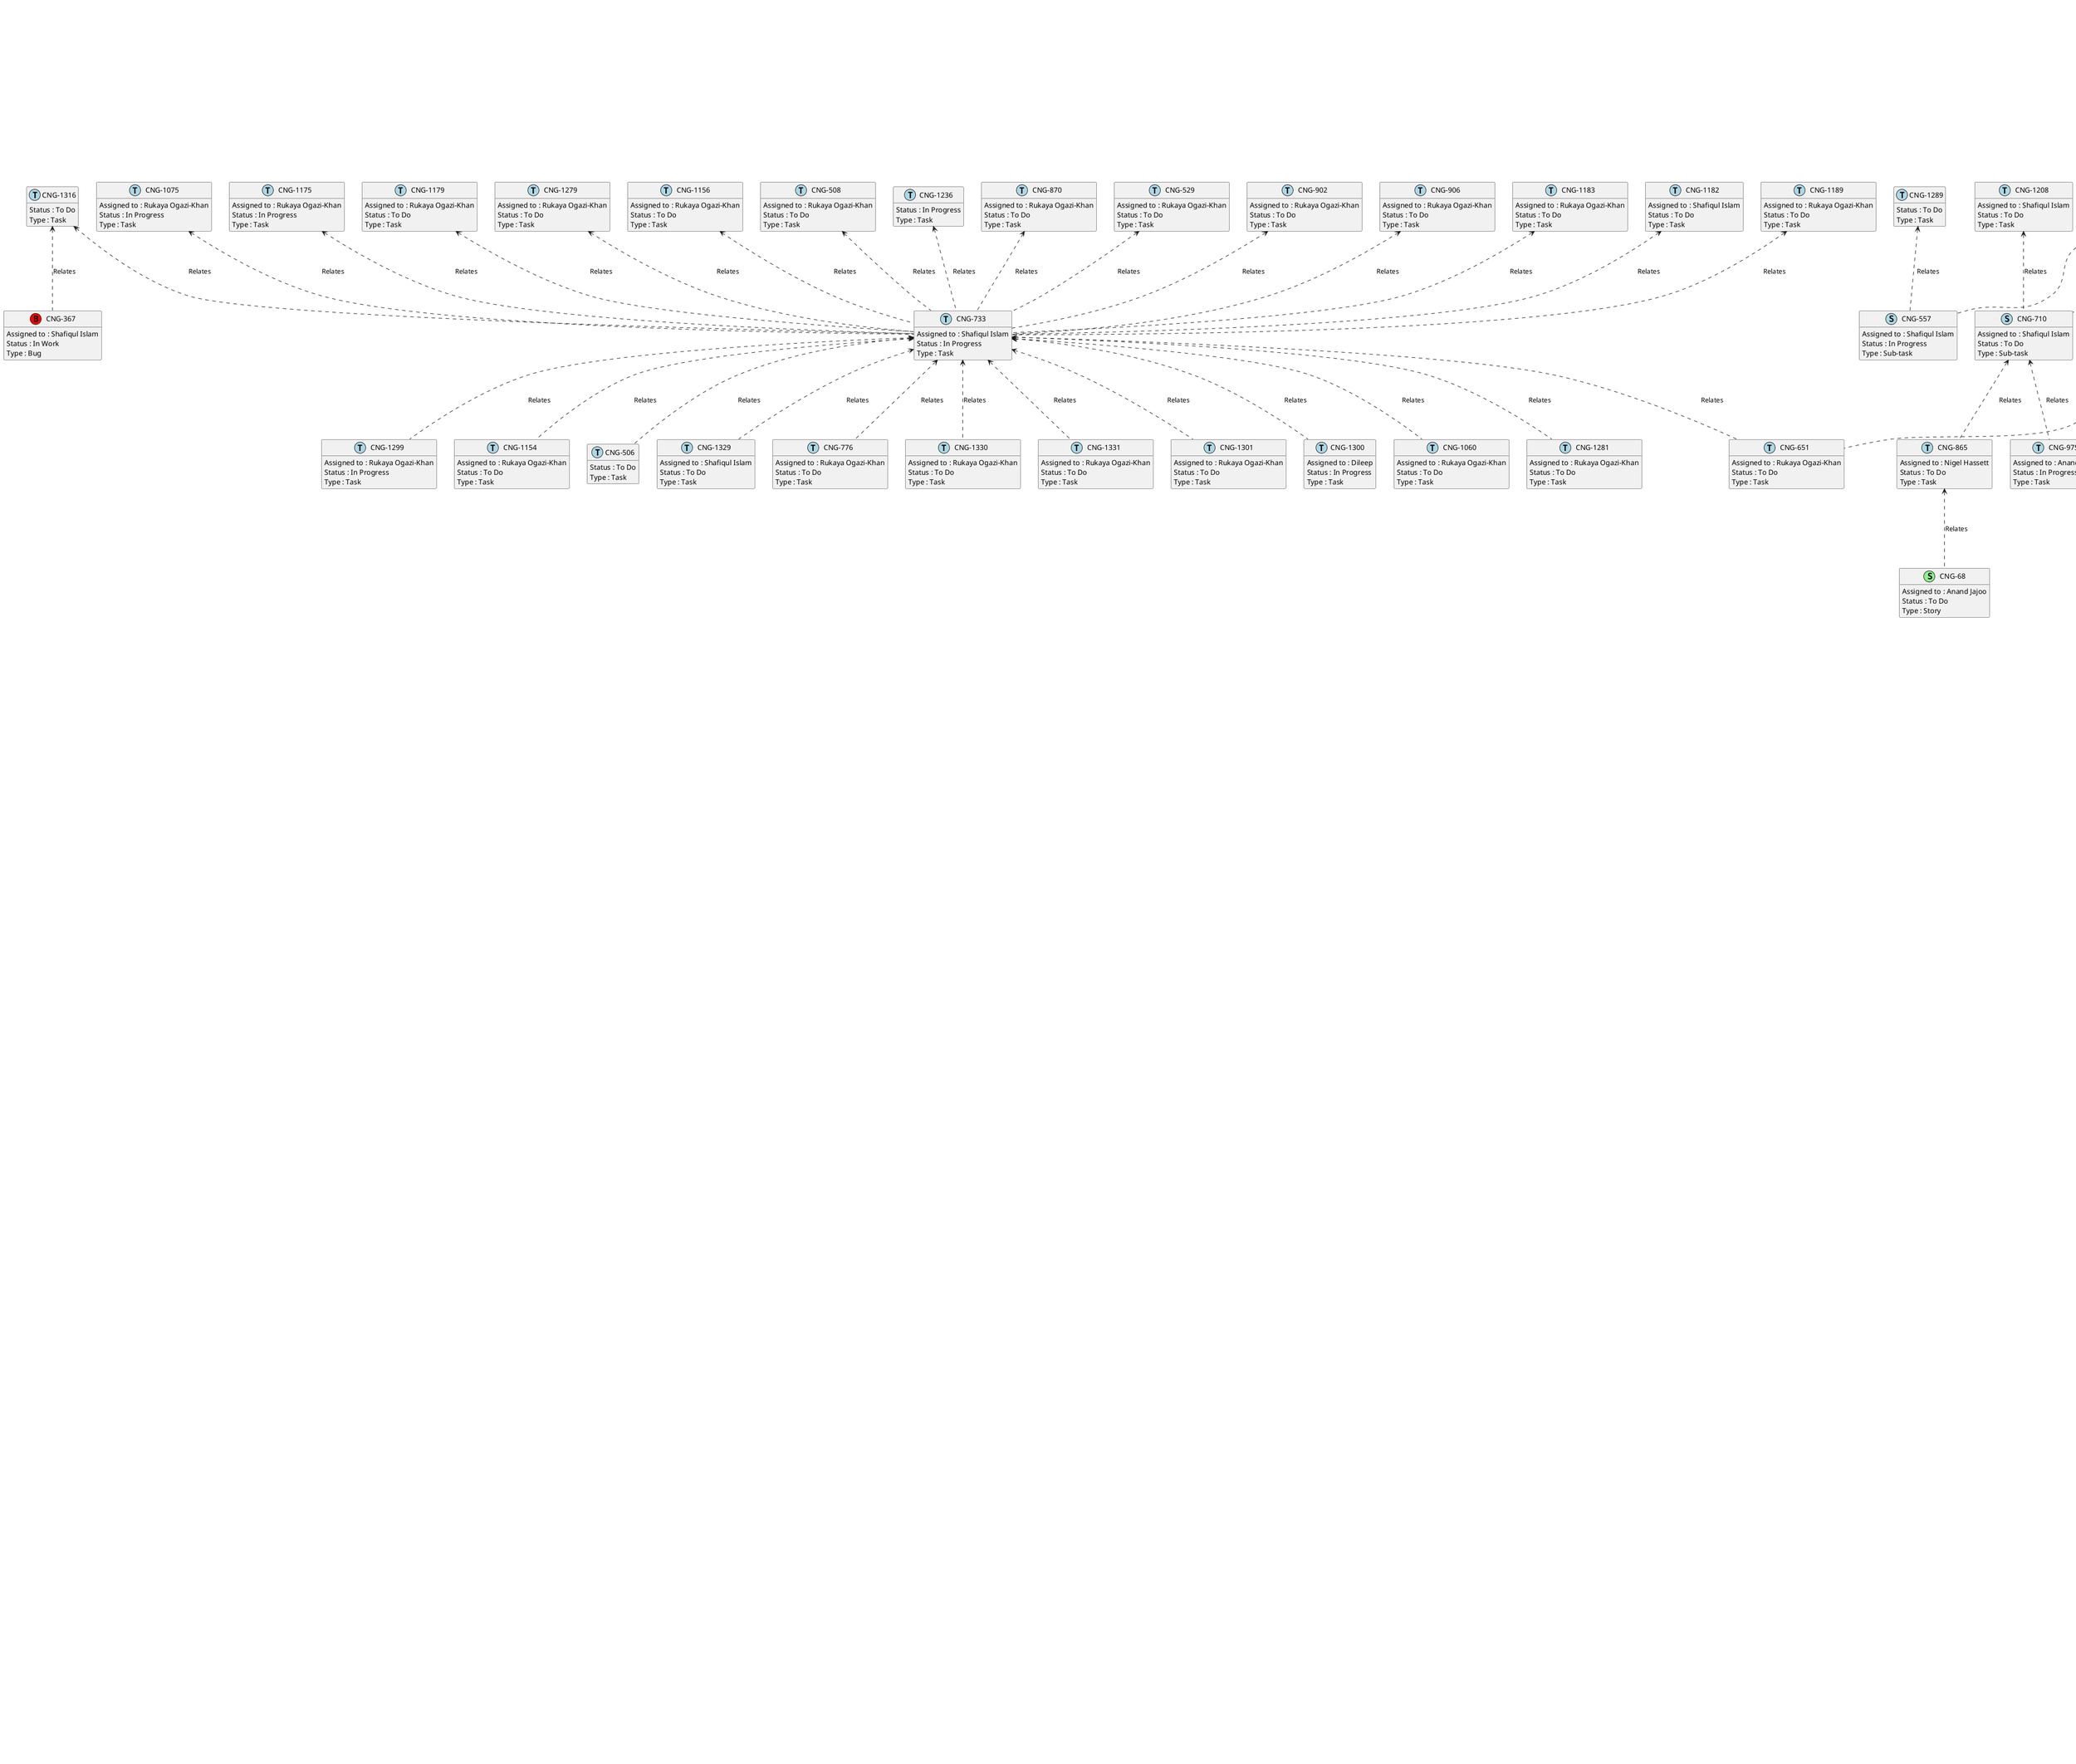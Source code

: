 @startuml
'https://plantuml.com/class-diagram

' GENERATE CLASS DIAGRAM ===========
' Generated at    : Mon Apr 15 15:33:04 CEST 2024

hide empty members

legend
Jira Ticket Status
----
(IN UAT) : 7
(In Review (migrated)) : 1
(To Do) : 97
(Dev Review) : 9
(In Work) : 3
(Under Investigation) : 2
(UAT) : 18
(In Progress) : 51
(In System Test) : 5
(QA) : 10
(Build) : 2
(On Hold / Monitoring) : 2
(Design Review) : 4
----
Jira Ticket Types
----
(Risks) : 7
(Task) : 104
(Issue) : 2
(Work Request) : 1
(Bug) : 19
(Sub-task) : 35
(Story) : 42
(New Feature) : 1
end legend


' Tickets =======
class "CNG-50" << (S,lightgreen) >> {
  Assigned to : Sushant Khandelwal
  Status : In Progress
  Type : Story
}

class "CNG-51" << (S,lightgreen) >> {
  Assigned to : Sulafa Malik
  Status : UAT
  Type : Story
}

class "CNG-55" << (S,lightgreen) >> {
  Assigned to : Shafiqul Islam
  Status : To Do
  Type : Story
}

class "CNG-57" << (S,lightgreen) >> {
  Assigned to : Sulafa Malik
  Status : UAT
  Type : Story
}

class "CNG-1208" << (T,lightblue) >> {
  Assigned to : Shafiqul Islam
  Status : To Do
  Type : Task
}

class "CNG-1329" << (T,lightblue) >> {
  Assigned to : Shafiqul Islam
  Status : To Do
  Type : Task
}

class "CNG-893" << (T,lightblue) >> {
  Status : To Do
  Type : Task
}

class "CNG-651" << (T,lightblue) >> {
  Assigned to : Rukaya Ogazi-Khan
  Status : To Do
  Type : Task
}

class "CNG-1205" << (T,lightblue) >> {
  Assigned to : Sivagami S
  Status : In Progress
  Type : Task
}

class "CNG-773" << (T,lightblue) >> {
  Assigned to : Merin Joseph
  Status : In Progress
  Type : Task
}

class "CNG-655" << (N,lightgreen) >> {
  Status : To Do
  Type : New Feature
}

class "CNG-776" << (T,lightblue) >> {
  Assigned to : Rukaya Ogazi-Khan
  Status : To Do
  Type : Task
}

class "CNG-654" << (B,red) >> {
  Assigned to : Merin Joseph
  Status : In System Test
  Type : Bug
}

class "CNG-533" << (T,lightblue) >> {
  Assigned to : Anand Dixit
  Status : In Progress
  Type : Task
}

class "CNG-536" << (B,red) >> {
  Assigned to : Sulafa Malik
  Status : IN UAT
  Type : Bug
}

class "CNG-415" << (T,lightblue) >> {
  Assigned to : Shafiqul Islam
  Status : To Do
  Type : Task
}

class "CNG-777" << (B,red) >> {
  Assigned to : Sulafa Malik
  Status : IN UAT
  Type : Bug
}

class "CNG-66" << (S,lightgreen) >> {
  Assigned to : Sulafa Malik
  Status : UAT
  Type : Story
}

class "CNG-548" << (T,lightblue) >> {
  Assigned to : Sushant Khandelwal
  Status : In Progress
  Type : Task
}

class "CNG-68" << (S,lightgreen) >> {
  Assigned to : Anand Jajoo
  Status : To Do
  Type : Story
}

class "CNG-69" << (S,lightgreen) >> {
  Assigned to : Sulafa Malik
  Status : UAT
  Type : Story
}

class "CNG-2" << (S,lightgreen) >> {
  Assigned to : Merin Joseph
  Status : Build
  Type : Story
}

class "CNG-785" << (T,lightblue) >> {
  Assigned to : BharathKum Sarangarajan
  Status : In Progress
  Type : Task
}

class "CNG-300" << (T,lightblue) >> {
  Assigned to : Shafiqul Islam
  Status : To Do
  Type : Task
}

class "CNG-1330" << (T,lightblue) >> {
  Assigned to : Rukaya Ogazi-Khan
  Status : To Do
  Type : Task
}

class "CNG-667" << (S,lightblue) >> {
  Status : In Progress
  Type : Sub-task
}

class "CNG-1331" << (T,lightblue) >> {
  Assigned to : Rukaya Ogazi-Khan
  Status : To Do
  Type : Task
}

class "CNG-30" << (S,lightgreen) >> {
  Assigned to : Sulafa Malik
  Status : UAT
  Type : Story
}

class "CNG-32" << (S,lightgreen) >> {
  Assigned to : Sulafa Malik
  Status : UAT
  Type : Story
}

class "CNG-999" << (T,lightblue) >> {
  Assigned to : Amreen Fathima
  Status : QA
  Type : Task
}

class "CNG-518" << (T,lightblue) >> {
  Assigned to : Shafiqul Islam
  Status : UAT
  Type : Task
}

class "CNG-37" << (S,lightgreen) >> {
  Assigned to : Sulafa Malik
  Status : UAT
  Type : Story
}

class "CNG-1305" << (T,lightblue) >> {
  Assigned to : Rukaya Ogazi-Khan
  Status : In Progress
  Type : Task
}

class "CNG-870" << (T,lightblue) >> {
  Assigned to : Rukaya Ogazi-Khan
  Status : To Do
  Type : Task
}

class "CNG-873" << (T,lightblue) >> {
  Assigned to : Paolo Brunasti
  Status : In Progress
  Type : Task
}

class "CNG-1301" << (T,lightblue) >> {
  Assigned to : Rukaya Ogazi-Khan
  Status : To Do
  Type : Task
}

class "CNG-994" << (R,red) >> {
  Assigned to : Shafiqul Islam
  Status : To Do
  Type : Risks
}

class "CNG-993" << (R,red) >> {
  Assigned to : Sana Fathima
  Status : To Do
  Type : Risks
}

class "CNG-996" << (R,red) >> {
  Assigned to : Shafiqul Islam
  Status : To Do
  Type : Risks
}

class "CNG-1300" << (T,lightblue) >> {
  Assigned to : Dileep
  Status : In Progress
  Type : Task
}

class "CNG-995" << (R,red) >> {
  Assigned to : Shafiqul Islam
  Status : To Do
  Type : Risks
}

class "CNG-997" << (R,red) >> {
  Assigned to : Shafiqul Islam
  Status : To Do
  Type : Risks
}

class "CNG-41" << (S,lightgreen) >> {
  Assigned to : Jon Funnell
  Status : To Do
  Type : Story
}

class "CNG-42" << (S,lightgreen) >> {
  Assigned to : Sulafa Malik
  Status : UAT
  Type : Story
}

class "CNG-529" << (T,lightblue) >> {
  Assigned to : Rukaya Ogazi-Khan
  Status : To Do
  Type : Task
}

class "CNG-407" << (B,red) >> {
  Assigned to : Shafiqul Islam
  Status : On Hold / Monitoring
  Type : Bug
}

class "CNG-46" << (S,lightgreen) >> {
  Assigned to : Sulafa Malik
  Status : UAT
  Type : Story
}

class "CNG-1318" << (T,lightblue) >> {
  Assigned to : BharathKum Sarangarajan
  Status : To Do
  Type : Task
}

class "CNG-48" << (S,lightgreen) >> {
  Assigned to : Nigel Hassett
  Status : To Do
  Type : Story
}

class "CNG-1316" << (T,lightblue) >> {
  Status : To Do
  Type : Task
}

class "CNG-49" << (S,lightgreen) >> {
  Assigned to : Amreen Fathima
  Status : QA
  Type : Story
}

class "CNG-1315" << (T,lightblue) >> {
  Assigned to : BharathKum Sarangarajan
  Status : To Do
  Type : Task
}

class "CNG-521" << (B,red) >> {
  Assigned to : Jon Funnell
  Status : IN UAT
  Type : Bug
}

class "CNG-765" << (S,lightblue) >> {
  Assigned to : Jon Funnell
  Status : In Progress
  Type : Sub-task
}

class "CNG-646" << (B,red) >> {
  Assigned to : Sulafa Malik
  Status : IN UAT
  Type : Bug
}

class "CNG-887" << (B,red) >> {
  Assigned to : Riti Agarwal
  Status : Under Investigation
  Type : Bug
}

class "CNG-339" << (T,lightblue) >> {
  Assigned to : Abinaya Arumugasamy
  Status : Dev Review
  Type : Task
}

class "CNG-210" << (S,lightgreen) >> {
  Assigned to : Sulafa Malik
  Status : UAT
  Type : Story
}

class "CNG-697" << (T,lightblue) >> {
  Assigned to : Shafiqul Islam
  Status : In Progress
  Type : Task
}

class "CNG-696" << (T,lightblue) >> {
  Assigned to : Shafiqul Islam
  Status : In Progress
  Type : Task
}

class "CNG-333" << (T,lightblue) >> {
  Assigned to : BharathKum Sarangarajan
  Status : In Progress
  Type : Task
}

class "CNG-214" << (S,lightgreen) >> {
  Assigned to : Narayana Golla
  Status : In Progress
  Type : Story
}

class "CNG-217" << (S,lightgreen) >> {
  Assigned to : Sulafa Malik
  Status : UAT
  Type : Story
}

class "CNG-590" << (S,lightblue) >> {
  Assigned to : Shafiqul Islam
  Status : To Do
  Type : Sub-task
}

class "CNG-592" << (S,lightblue) >> {
  Assigned to : Anand Dixit
  Status : To Do
  Type : Sub-task
}

class "CNG-591" << (S,lightblue) >> {
  Assigned to : Shafiqul Islam
  Status : To Do
  Type : Sub-task
}

class "CNG-352" << (B,red) >> {
  Assigned to : Nigel Hassett
  Status : On Hold / Monitoring
  Type : Bug
}

class "CNG-908" << (T,lightblue) >> {
  Assigned to : BharathKum Sarangarajan
  Status : In Progress
  Type : Task
}

class "CNG-902" << (T,lightblue) >> {
  Assigned to : Rukaya Ogazi-Khan
  Status : To Do
  Type : Task
}

class "CNG-28" << (S,lightgreen) >> {
  Assigned to : Sulafa Malik
  Status : UAT
  Type : Story
}

class "CNG-906" << (T,lightblue) >> {
  Assigned to : Rukaya Ogazi-Khan
  Status : To Do
  Type : Task
}

class "CNG-589" << (S,lightblue) >> {
  Assigned to : Shafiqul Islam
  Status : In Progress
  Type : Sub-task
}

class "CNG-346" << (B,red) >> {
  Assigned to : Amreen Fathima
  Status : In System Test
  Type : Bug
}

class "CNG-1185" << (T,lightblue) >> {
  Assigned to : Rukaya Ogazi-Khan
  Status : To Do
  Type : Task
}

class "CNG-1183" << (T,lightblue) >> {
  Assigned to : Rukaya Ogazi-Khan
  Status : To Do
  Type : Task
}

class "CNG-680" << (S,lightblue) >> {
  Status : In Progress
  Type : Sub-task
}

class "CNG-1060" << (T,lightblue) >> {
  Assigned to : Rukaya Ogazi-Khan
  Status : To Do
  Type : Task
}

class "CNG-1182" << (T,lightblue) >> {
  Assigned to : Shafiqul Islam
  Status : To Do
  Type : Task
}

class "CNG-440" << (T,lightblue) >> {
  Assigned to : Shafiqul Islam
  Status : To Do
  Type : Task
}

class "CNG-682" << (S,lightblue) >> {
  Status : To Do
  Type : Sub-task
}

class "CNG-681" << (S,lightblue) >> {
  Assigned to : Sulafa Malik
  Status : In Progress
  Type : Sub-task
}

class "CNG-560" << (S,lightblue) >> {
  Status : To Do
  Type : Sub-task
}

class "CNG-559" << (S,lightblue) >> {
  Assigned to : Sulafa Malik
  Status : To Do
  Type : Sub-task
}

class "CNG-312" << (B,red) >> {
  Assigned to : Sulafa Malik
  Status : IN UAT
  Type : Bug
}

class "CNG-795" << (T,lightblue) >> {
  Assigned to : Shafiqul Islam
  Status : In Progress
  Type : Task
}

class "CNG-1189" << (T,lightblue) >> {
  Assigned to : Rukaya Ogazi-Khan
  Status : To Do
  Type : Task
}

class "CNG-679" << (S,lightblue) >> {
  Status : In Progress
  Type : Sub-task
}

class "CNG-558" << (S,lightblue) >> {
  Status : To Do
  Type : Sub-task
}

class "CNG-1187" << (T,lightblue) >> {
  Status : To Do
  Type : Task
}

class "CNG-557" << (S,lightblue) >> {
  Assigned to : Shafiqul Islam
  Status : In Progress
  Type : Sub-task
}

class "CNG-1075" << (T,lightblue) >> {
  Assigned to : Rukaya Ogazi-Khan
  Status : In Progress
  Type : Task
}

class "CNG-1190" << (T,lightblue) >> {
  Assigned to : Shafiqul Islam
  Status : To Do
  Type : Task
}

class "CNG-1191" << (T,lightblue) >> {
  Assigned to : Shafiqul Islam
  Status : To Do
  Type : Task
}

class "CNG-684" << (S,lightblue) >> {
  Assigned to : Shafiqul Islam
  Status : To Do
  Type : Sub-task
}

class "CNG-686" << (S,lightblue) >> {
  Status : QA
  Type : Sub-task
}

class "CNG-685" << (S,lightblue) >> {
  Assigned to : Merin Joseph
  Status : To Do
  Type : Sub-task
}

class "CNG-688" << (S,lightblue) >> {
  Status : To Do
  Type : Sub-task
}

class "CNG-687" << (S,lightblue) >> {
  Assigned to : Sulafa Malik
  Status : To Do
  Type : Sub-task
}

class "CNG-689" << (S,lightblue) >> {
  Status : QA
  Type : Sub-task
}

class "CNG-383" << (T,lightblue) >> {
  Assigned to : Sulafa Malik
  Status : UAT
  Type : Task
}

class "CNG-1281" << (T,lightblue) >> {
  Assigned to : Rukaya Ogazi-Khan
  Status : To Do
  Type : Task
}

class "CNG-385" << (T,lightblue) >> {
  Assigned to : Shafiqul Islam
  Status : To Do
  Type : Task
}

class "CNG-814" << (S,lightblue) >> {
  Status : In Progress
  Type : Sub-task
}

class "CNG-376" << (S,lightgreen) >> {
  Assigned to : Abdul Kader Nabil
  Status : Dev Review
  Type : Story
}

class "CNG-255" << (T,lightblue) >> {
  Assigned to : Deepak Ingwale
  Status : Dev Review
  Type : Task
}

class "CNG-257" << (S,lightgreen) >> {
  Assigned to : Tony Cassidy
  Status : UAT
  Type : Story
}

class "CNG-377" << (S,lightgreen) >> {
  Assigned to : Abinaya Arumugasamy
  Status : Dev Review
  Type : Story
}

class "CNG-1289" << (T,lightblue) >> {
  Status : To Do
  Type : Task
}

class "CNG-1174" << (S,lightblue) >> {
  Status : To Do
  Type : Sub-task
}

class "CNG-1175" << (T,lightblue) >> {
  Assigned to : Rukaya Ogazi-Khan
  Status : In Progress
  Type : Task
}

class "CNG-1172" << (S,lightblue) >> {
  Status : To Do
  Type : Sub-task
}

class "CNG-394" << (T,lightblue) >> {
  Assigned to : Merin Joseph
  Status : QA
  Type : Task
}

class "CNG-393" << (S,lightgreen) >> {
  Assigned to : Deepak Ingwale
  Status : In Progress
  Type : Story
}

class "CNG-395" << (T,lightblue) >> {
  Assigned to : Merin Joseph
  Status : QA
  Type : Task
}

class "CNG-707" << (S,lightgreen) >> {
  Assigned to : Anand Dixit
  Status : To Do
  Type : Story
}

class "CNG-387" << (S,lightgreen) >> {
  Assigned to : Sulafa Malik
  Status : UAT
  Type : Story
}

class "CNG-388" << (S,lightgreen) >> {
  Assigned to : Sushant Khandelwal
  Status : In Progress
  Type : Story
}

class "CNG-1299" << (T,lightblue) >> {
  Assigned to : Rukaya Ogazi-Khan
  Status : In Progress
  Type : Task
}

class "CNG-269" << (S,lightgreen) >> {
  Assigned to : Abdul Kader Nabil
  Status : Dev Review
  Type : Story
}

class "CNG-1179" << (T,lightblue) >> {
  Assigned to : Rukaya Ogazi-Khan
  Status : To Do
  Type : Task
}

class "CNG-700" << (T,lightblue) >> {
  Assigned to : Shafiqul Islam
  Status : To Do
  Type : Task
}

class "CNG-1141" << (T,lightblue) >> {
  Assigned to : Amreen Fathima
  Status : To Do
  Type : Task
}

class "CNG-1142" << (T,lightblue) >> {
  Assigned to : Stephy Aniyan
  Status : To Do
  Type : Task
}

class "CNG-1140" << (T,lightblue) >> {
  Assigned to : Amreen Fathima
  Status : To Do
  Type : Task
}

class "CNG-356" << (B,red) >> {
  Assigned to : Sushant Khandelwal
  Status : In Work
  Type : Bug
}

class "CNG-357" << (B,red) >> {
  Assigned to : Amreen Fathima
  Status : In System Test
  Type : Bug
}

class "CNG-1273" << (T,lightblue) >> {
  Assigned to : Rukaya Ogazi-Khan
  Status : Design Review
  Type : Task
}

class "CNG-1274" << (T,lightblue) >> {
  Assigned to : Rukaya Ogazi-Khan
  Status : To Do
  Type : Task
}

class "CNG-1153" << (T,lightblue) >> {
  Assigned to : Stephy Aniyan
  Status : QA
  Type : Task
}

class "CNG-491" << (T,lightblue) >> {
  Assigned to : Riti Agarwal
  Status : To Do
  Type : Task
}

class "CNG-1151" << (T,lightblue) >> {
  Assigned to : BharathKum Sarangarajan
  Status : In Progress
  Type : Task
}

class "CNG-1030" << (S,lightblue) >> {
  Assigned to : Pratik Desai
  Status : In Review (migrated)
  Type : Sub-task
}

class "CNG-494" << (B,red) >> {
  Assigned to : Sulafa Malik
  Status : IN UAT
  Type : Bug
}

class "CNG-804" << (S,lightblue) >> {
  Assigned to : Jon Funnell
  Status : To Do
  Type : Sub-task
}

class "CNG-1039" << (S,lightblue) >> {
  Assigned to : Stephy Aniyan
  Status : In Progress
  Type : Sub-task
}

class "CNG-364" << (B,red) >> {
  Assigned to : Nigel Hassett
  Status : Under Investigation
  Type : Bug
}

class "CNG-485" << (S,lightgreen) >> {
  Assigned to : Sulafa Malik
  Status : UAT
  Type : Story
}

class "CNG-367" << (B,red) >> {
  Assigned to : Shafiqul Islam
  Status : In Work
  Type : Bug
}

class "CNG-1279" << (T,lightblue) >> {
  Assigned to : Rukaya Ogazi-Khan
  Status : To Do
  Type : Task
}

class "CNG-366" << (B,red) >> {
  Assigned to : Merin Joseph
  Status : In Work
  Type : Bug
}

class "CNG-369" << (S,lightgreen) >> {
  Assigned to : Abdul Kader Nabil
  Status : Dev Review
  Type : Story
}

class "CNG-1156" << (T,lightblue) >> {
  Assigned to : Rukaya Ogazi-Khan
  Status : To Do
  Type : Task
}

class "CNG-1275" << (T,lightblue) >> {
  Assigned to : Rukaya Ogazi-Khan
  Status : In Progress
  Type : Task
}

class "CNG-800" << (S,lightblue) >> {
  Assigned to : Anand Dixit
  Status : In Progress
  Type : Sub-task
}

class "CNG-1154" << (T,lightblue) >> {
  Assigned to : Rukaya Ogazi-Khan
  Status : To Do
  Type : Task
}

class "CNG-1361" << (T,lightblue) >> {
  Status : In Progress
  Type : Task
}

class "CNG-90" << (S,lightgreen) >> {
  Assigned to : Merin Joseph
  Status : QA
  Type : Story
}

class "CNG-738" << (T,lightblue) >> {
  Assigned to : Anand Dixit
  Status : To Do
  Type : Task
}

class "CNG-739" << (T,lightblue) >> {
  Assigned to : Shafiqul Islam
  Status : To Do
  Type : Task
}

class "CNG-1008" << (T,lightblue) >> {
  Status : To Do
  Type : Task
}

class "CNG-299" << (T,lightblue) >> {
  Assigned to : Sana Fathima
  Status : To Do
  Type : Task
}

class "CNG-1007" << (T,lightblue) >> {
  Status : To Do
  Type : Task
}

class "CNG-1004" << (R,red) >> {
  Assigned to : Sana Fathima
  Status : In Progress
  Type : Risks
}

class "CNG-1005" << (T,lightblue) >> {
  Assigned to : Poornima Sajeendran
  Status : Design Review
  Type : Task
}

class "CNG-850" << (T,lightblue) >> {
  Status : To Do
  Type : Task
}

class "CNG-1123" << (T,lightblue) >> {
  Assigned to : Deepak Ingwale
  Status : In Progress
  Type : Task
}

class "CNG-611" << (S,lightblue) >> {
  Assigned to : Amreen Fathima
  Status : To Do
  Type : Sub-task
}

class "CNG-610" << (S,lightblue) >> {
  Assigned to : Amreen Fathima
  Status : QA
  Type : Sub-task
}

class "CNG-1363" << (T,lightblue) >> {
  Status : To Do
  Type : Task
}

class "CNG-733" << (T,lightblue) >> {
  Assigned to : Shafiqul Islam
  Status : In Progress
  Type : Task
}

class "CNG-975" << (T,lightblue) >> {
  Assigned to : Anand Jajoo
  Status : In Progress
  Type : Task
}

class "CNG-1010" << (I,orange) >> {
  Assigned to : Shafiqul Islam
  Status : To Do
  Type : Issue
}

class "CNG-626" << (T,lightblue) >> {
  Assigned to : Shafiqul Islam
  Status : To Do
  Type : Task
}

class "CNG-506" << (T,lightblue) >> {
  Status : To Do
  Type : Task
}

class "CNG-629" << (T,lightblue) >> {
  Assigned to : Sushant Khandelwal
  Status : Dev Review
  Type : Task
}

class "CNG-508" << (T,lightblue) >> {
  Assigned to : Rukaya Ogazi-Khan
  Status : To Do
  Type : Task
}

class "CNG-981" << (T,lightblue) >> {
  Status : In Progress
  Type : Task
}

class "CNG-1017" << (T,lightblue) >> {
  Assigned to : Shafiqul Islam
  Status : To Do
  Type : Task
}

class "CNG-1139" << (T,lightblue) >> {
  Assigned to : Amreen Fathima
  Status : In Progress
  Type : Task
}

class "CNG-1378" << (T,lightblue) >> {
  Status : To Do
  Type : Task
}

class "CNG-1015" << (T,lightblue) >> {
  Assigned to : Sushant Khandelwal
  Status : In Progress
  Type : Task
}

class "CNG-1379" << (T,lightblue) >> {
  Assigned to : Merin Joseph
  Status : In Progress
  Type : Task
}

class "CNG-740" << (T,lightblue) >> {
  Assigned to : Shafiqul Islam
  Status : To Do
  Type : Task
}

class "CNG-1013" << (B,red) >> {
  Assigned to : Stephy Aniyan
  Status : In System Test
  Type : Bug
}

class "CNG-984" << (T,lightblue) >> {
  Status : To Do
  Type : Task
}

class "CNG-1011" << (R,red) >> {
  Assigned to : Sushant Khandelwal
  Status : To Do
  Type : Risks
}

class "CNG-986" << (W,lightblue) >> {
  Assigned to : Shafiqul Islam
  Status : To Do
  Type : Work Request
}

class "CNG-865" << (T,lightblue) >> {
  Assigned to : Nigel Hassett
  Status : To Do
  Type : Task
}

class "CNG-623" << (S,lightblue) >> {
  Assigned to : Sulafa Malik
  Status : UAT
  Type : Sub-task
}

class "CNG-1012" << (B,red) >> {
  Assigned to : Stephy Aniyan
  Status : In System Test
  Type : Bug
}

class "CNG-70" << (S,lightgreen) >> {
  Assigned to : Sushant Khandelwal
  Status : In Progress
  Type : Story
}

class "CNG-71" << (S,lightgreen) >> {
  Assigned to : BharathKum Sarangarajan
  Status : To Do
  Type : Story
}

class "CNG-72" << (S,lightgreen) >> {
  Assigned to : Jon Funnell
  Status : To Do
  Type : Story
}

class "CNG-73" << (S,lightgreen) >> {
  Assigned to : Sushant Khandelwal
  Status : Design Review
  Type : Story
}

class "CNG-74" << (S,lightgreen) >> {
  Assigned to : Shafiqul Islam
  Status : To Do
  Type : Story
}

class "CNG-77" << (S,lightgreen) >> {
  Assigned to : Jon Funnell
  Status : To Do
  Type : Story
}

class "CNG-78" << (S,lightgreen) >> {
  Assigned to : BharathKum Sarangarajan
  Status : In Progress
  Type : Story
}

class "CNG-79" << (S,lightgreen) >> {
  Assigned to : Deepak Ingwale
  Status : Build
  Type : Story
}

class "CNG-1107" << (T,lightblue) >> {
  Assigned to : Paolo Brunasti
  Status : In Progress
  Type : Task
}

class "CNG-1229" << (I,orange) >> {
  Assigned to : Dileep
  Status : In Progress
  Type : Issue
}

class "CNG-398" << (T,lightblue) >> {
  Assigned to : Amreen Fathima
  Status : To Do
  Type : Task
}

class "CNG-1225" << (S,lightblue) >> {
  Assigned to : Merin Joseph
  Status : In Progress
  Type : Sub-task
}

class "CNG-710" << (S,lightblue) >> {
  Assigned to : Shafiqul Islam
  Status : To Do
  Type : Sub-task
}

class "CNG-1222" << (T,lightblue) >> {
  Assigned to : Nigel Hassett
  Status : To Do
  Type : Task
}

class "CNG-1223" << (S,lightgreen) >> {
  Assigned to : BharathKum Sarangarajan
  Status : To Do
  Type : Story
}

class "CNG-711" << (S,lightblue) >> {
  Assigned to : Iswarya Gunasegaran
  Status : To Do
  Type : Sub-task
}

class "CNG-953" << (T,lightblue) >> {
  Assigned to : Nigel Hassett
  Status : To Do
  Type : Task
}

class "CNG-1230" << (T,lightblue) >> {
  Assigned to : Shafiqul Islam
  Status : In Progress
  Type : Task
}

class "CNG-293" << (T,lightblue) >> {
  Assigned to : Poornima Sajeendran
  Status : In Progress
  Type : Task
}

class "CNG-294" << (T,lightblue) >> {
  Assigned to : Nigel Hassett
  Status : To Do
  Type : Task
}

class "CNG-81" << (S,lightgreen) >> {
  Assigned to : Sushant Khandelwal
  Status : Dev Review
  Type : Story
}

class "CNG-84" << (S,lightgreen) >> {
  Assigned to : Deepak Ingwale
  Status : Design Review
  Type : Story
}

class "CNG-604" << (T,lightblue) >> {
  Assigned to : Anand Dixit
  Status : Dev Review
  Type : Task
}

class "CNG-606" << (B,red) >> {
  Assigned to : Sulafa Malik
  Status : IN UAT
  Type : Bug
}

class "CNG-726" << (S,lightblue) >> {
  Assigned to : Abinaya Arumugasamy
  Status : To Do
  Type : Sub-task
}

class "CNG-609" << (T,lightblue) >> {
  Assigned to : Amreen Fathima
  Status : QA
  Type : Task
}

class "CNG-961" << (S,lightblue) >> {
  Assigned to : Anand Jajoo
  Status : In Progress
  Type : Sub-task
}

class "CNG-1235" << (T,lightblue) >> {
  Assigned to : Paolo Brunasti
  Status : In Progress
  Type : Task
}

class "CNG-1236" << (T,lightblue) >> {
  Status : In Progress
  Type : Task
}

class "CNG-723" << (T,lightblue) >> {
  Status : To Do
  Type : Task
}

class "CNG-964" << (T,lightblue) >> {
  Assigned to : Iswarya Gunasegaran
  Status : To Do
  Type : Task
}



' Links =======
"CNG-1208" <.. "CNG-710" : Relates
"CNG-1205" <.. "CNG-685" : Relates
"CNG-654" <.. "CNG-536" : Relates
"CNG-654" <.. "CNG-394" : Relates
"CNG-533" <.. "CNG-688" : Relates
"CNG-536" <.. "CNG-214" : Relates
"CNG-536" <.. "CNG-684" : Relates
"CNG-536" <.. "CNG-777" : Relates
"CNG-415" <.. "CNG-440" : Relates
"CNG-415" <.. "CNG-385" : Relates
"CNG-415" <.. "CNG-679" : Relates
"CNG-667" <.. "CNG-1007" : Relates
"CNG-999" <.. "CNG-700" : Relates
"CNG-518" <.. "CNG-684" : Relates
"CNG-518" <.. "CNG-739" : Relates
"CNG-870" <.. "CNG-733" : Relates
"CNG-873" <.. "CNG-1107" : Relates
"CNG-873" <.. "CNG-1123" : Relates
"CNG-873" <.. "CNG-1205" : Relates
"CNG-873" <.. "CNG-961" : Relates
"CNG-873" <.. "CNG-710" : Relates
"CNG-873" <.. "CNG-711" : Relates
"CNG-873" <.. "CNG-1230" : Relates
"CNG-873" <.. "CNG-557" : Relates
"CNG-873" <.. "CNG-1273" : Relates
"CNG-873" <.. "CNG-1274" : Relates
"CNG-873" <.. "CNG-1275" : Relates
"CNG-873" <.. "CNG-1305" : Relates
"CNG-873" <.. "CNG-1315" : Relates
"CNG-873" <.. "CNG-1229" : Relates
"CNG-873" <.. "CNG-1379" : Relates
"CNG-993" <.. "CNG-1008" : Relates
"CNG-529" <.. "CNG-733" : Relates
"CNG-407" <.. "CNG-684" : Relates
"CNG-1318" <.. "CNG-684" : Relates
"CNG-1316" <.. "CNG-733" : Relates
"CNG-1316" <.. "CNG-367" : Relates
"CNG-521" <.. "CNG-686" : Relates
"CNG-646" <.. "CNG-687" : Relates
"CNG-887" <.. "CNG-687" : Relates
"CNG-696" <.. "CNG-697" : Relates
"CNG-696" <.. "CNG-740" : Relates
"CNG-214" <.. "CNG-210" : Relates
"CNG-590" <.. "CNG-339" : Relates
"CNG-591" <.. "CNG-339" : Relates
"CNG-352" <.. "CNG-679" : Relates
"CNG-589" <.. "CNG-1363" : Relates
"CNG-680" <.. "CNG-366" : Relates
"CNG-682" <.. "CNG-1005" : Relates
"CNG-682" <.. "CNG-48" : Relates
"CNG-440" <.. "CNG-679" : Relates
"CNG-681" <.. "CNG-494" : Relates
"CNG-681" <.. "CNG-2" : Relates
"CNG-681" <.. "CNG-28" : Relates
"CNG-681" <.. "CNG-30" : Relates
"CNG-681" <.. "CNG-32" : Relates
"CNG-681" <.. "CNG-37" : Relates
"CNG-681" <.. "CNG-41" : Relates
"CNG-681" <.. "CNG-42" : Relates
"CNG-681" <.. "CNG-383" : Relates
"CNG-681" <.. "CNG-394" : Relates
"CNG-560" <.. "CNG-41" : Relates
"CNG-560" <.. "CNG-908" : Relates
"CNG-559" <.. "CNG-79" : Relates
"CNG-559" <.. "CNG-81" : Relates
"CNG-559" <.. "CNG-84" : Relates
"CNG-559" <.. "CNG-369" : Relates
"CNG-559" <.. "CNG-78" : Relates
"CNG-559" <.. "CNG-376" : Relates
"CNG-312" <.. "CNG-559" : Relates
"CNG-795" <.. "CNG-887" : Relates
"CNG-679" <.. "CNG-300" : Relates
"CNG-679" <.. "CNG-893" : Relates
"CNG-679" <.. "CNG-299" : Relates
"CNG-679" <.. "CNG-364" : Relates
"CNG-679" <.. "CNG-1190" : Relates
"CNG-679" <.. "CNG-357" : Relates
"CNG-558" <.. "CNG-269" : Relates
"CNG-684" <.. "CNG-90" : Relates
"CNG-684" <.. "CNG-999" : Relates
"CNG-686" <.. "CNG-50" : Relates
"CNG-686" <.. "CNG-70" : Relates
"CNG-686" <.. "CNG-90" : Relates
"CNG-686" <.. "CNG-269" : Relates
"CNG-686" <.. "CNG-210" : Relates
"CNG-686" <.. "CNG-999" : Relates
"CNG-685" <.. "CNG-70" : Relates
"CNG-685" <.. "CNG-50" : Relates
"CNG-685" <.. "CNG-999" : Relates
"CNG-685" <.. "CNG-1225" : Relates
"CNG-685" <.. "CNG-1151" : Relates
"CNG-685" <.. "CNG-255" : Relates
"CNG-688" <.. "CNG-77" : Relates
"CNG-687" <.. "CNG-28" : Relates
"CNG-687" <.. "CNG-30" : Relates
"CNG-687" <.. "CNG-37" : Relates
"CNG-687" <.. "CNG-42" : Relates
"CNG-687" <.. "CNG-50" : Relates
"CNG-687" <.. "CNG-66" : Relates
"CNG-687" <.. "CNG-70" : Relates
"CNG-687" <.. "CNG-90" : Relates
"CNG-687" <.. "CNG-217" : Relates
"CNG-687" <.. "CNG-269" : Relates
"CNG-687" <.. "CNG-69" : Relates
"CNG-687" <.. "CNG-49" : Relates
"CNG-687" <.. "CNG-51" : Relates
"CNG-687" <.. "CNG-387" : Relates
"CNG-687" <.. "CNG-536" : Relates
"CNG-700" <.. "CNG-707" : Relates
"CNG-700" <.. "CNG-655" : Relates
"CNG-800" <.. "CNG-548" : Relates
"CNG-850" <.. "CNG-696" : Relates
"CNG-850" <.. "CNG-333" : Relates
"CNG-611" <.. "CNG-686" : Relates
"CNG-610" <.. "CNG-686" : Relates
"CNG-733" <.. "CNG-776" : Relates
"CNG-733" <.. "CNG-1060" : Relates
"CNG-733" <.. "CNG-1154" : Relates
"CNG-733" <.. "CNG-651" : Relates
"CNG-733" <.. "CNG-506" : Relates
"CNG-733" <.. "CNG-1281" : Relates
"CNG-733" <.. "CNG-1299" : Relates
"CNG-733" <.. "CNG-1300" : Relates
"CNG-733" <.. "CNG-1301" : Relates
"CNG-733" <.. "CNG-1330" : Relates
"CNG-733" <.. "CNG-1331" : Relates
"CNG-733" <.. "CNG-1329" : Relates
"CNG-629" <.. "CNG-395" : Relates
"CNG-508" <.. "CNG-733" : Relates
"CNG-981" <.. "CNG-795" : Relates
"CNG-984" <.. "CNG-993" : Relates
"CNG-984" <.. "CNG-994" : Relates
"CNG-984" <.. "CNG-995" : Relates
"CNG-984" <.. "CNG-996" : Relates
"CNG-984" <.. "CNG-997" : Relates
"CNG-984" <.. "CNG-1004" : Relates
"CNG-986" <.. "CNG-795" : Relates
"CNG-865" <.. "CNG-68" : Relates
"CNG-623" <.. "CNG-687" : Relates
"CNG-710" <.. "CNG-975" : Relates
"CNG-710" <.. "CNG-865" : Relates
"CNG-953" <.. "CNG-795" : Relates
"CNG-711" <.. "CNG-651" : Relates
"CNG-604" <.. "CNG-738" : Relates
"CNG-604" <.. "CNG-723" : Relates
"CNG-606" <.. "CNG-686" : Relates
"CNG-609" <.. "CNG-686" : Relates
"CNG-964" <.. "CNG-795" : Relates
"CNG-50" <.. "CNG-383" : Relates
"CNG-50" <.. "CNG-629" : Relates
"CNG-50" <.. "CNG-395" : Relates
"CNG-55" <.. "CNG-684" : Relates
"CNG-55" <.. "CNG-773" : Relates
"CNG-57" <.. "CNG-687" : Relates
"CNG-69" <.. "CNG-346" : Relates
"CNG-69" <.. "CNG-686" : Relates
"CNG-32" <.. "CNG-28" : Relates
"CNG-32" <.. "CNG-30" : Relates
"CNG-46" <.. "CNG-69" : Relates
"CNG-46" <.. "CNG-521" : Relates
"CNG-46" <.. "CNG-629" : Relates
"CNG-46" <.. "CNG-687" : Relates
"CNG-48" <.. "CNG-626" : Relates
"CNG-49" <.. "CNG-609" : Relates
"CNG-49" <.. "CNG-689" : Relates
"CNG-908" <.. "CNG-785" : Relates
"CNG-902" <.. "CNG-733" : Relates
"CNG-906" <.. "CNG-733" : Relates
"CNG-1183" <.. "CNG-733" : Relates
"CNG-1182" <.. "CNG-733" : Relates
"CNG-1189" <.. "CNG-733" : Relates
"CNG-1187" <.. "CNG-560" : Relates
"CNG-1075" <.. "CNG-733" : Relates
"CNG-383" <.. "CNG-395" : Relates
"CNG-385" <.. "CNG-679" : Relates
"CNG-385" <.. "CNG-395" : Relates
"CNG-376" <.. "CNG-377" : Relates
"CNG-257" <.. "CNG-592" : Relates
"CNG-1289" <.. "CNG-557" : Relates
"CNG-1174" <.. "CNG-765" : Relates
"CNG-1174" <.. "CNG-804" : Relates
"CNG-1175" <.. "CNG-733" : Relates
"CNG-1172" <.. "CNG-765" : Relates
"CNG-1172" <.. "CNG-804" : Relates
"CNG-394" <.. "CNG-687" : Relates
"CNG-393" <.. "CNG-655" : Relates
"CNG-395" <.. "CNG-73" : Relates
"CNG-388" <.. "CNG-686" : Relates
"CNG-1179" <.. "CNG-733" : Relates
"CNG-269" <.. "CNG-685" : Relates
"CNG-1141" <.. "CNG-1039" : Relates
"CNG-1142" <.. "CNG-1039" : Relates
"CNG-1140" <.. "CNG-1039" : Relates
"CNG-356" <.. "CNG-73" : Relates
"CNG-356" <.. "CNG-726" : Relates
"CNG-1153" <.. "CNG-685" : Relates
"CNG-491" <.. "CNG-73" : Relates
"CNG-491" <.. "CNG-723" : Relates
"CNG-1151" <.. "CNG-1030" : Relates
"CNG-485" <.. "CNG-69" : Relates
"CNG-485" <.. "CNG-686" : Relates
"CNG-1279" <.. "CNG-733" : Relates
"CNG-366" <.. "CNG-984" : Relates
"CNG-1156" <.. "CNG-733" : Relates
"CNG-1361" <.. "CNG-590" : Relates
"CNG-90" <.. "CNG-69" : Relates
"CNG-1007" <.. "CNG-383" : Relates
"CNG-1007" <.. "CNG-395" : Relates
"CNG-1007" <.. "CNG-394" : Relates
"CNG-1010" <.. "CNG-984" : Relates
"CNG-1017" <.. "CNG-700" : Relates
"CNG-1139" <.. "CNG-1039" : Relates
"CNG-1378" <.. "CNG-591" : Relates
"CNG-1015" <.. "CNG-814" : Relates
"CNG-1013" <.. "CNG-558" : Relates
"CNG-1011" <.. "CNG-984" : Relates
"CNG-1012" <.. "CNG-558" : Relates
"CNG-70" <.. "CNG-684" : Relates
"CNG-70" <.. "CNG-629" : Relates
"CNG-70" <.. "CNG-1191" : Relates
"CNG-71" <.. "CNG-684" : Relates
"CNG-72" <.. "CNG-70" : Relates
"CNG-74" <.. "CNG-684" : Relates
"CNG-398" <.. "CNG-689" : Relates
"CNG-1222" <.. "CNG-873" : Relates
"CNG-1223" <.. "CNG-999" : Relates
"CNG-293" <.. "CNG-679" : Relates
"CNG-293" <.. "CNG-1005" : Relates
"CNG-294" <.. "CNG-679" : Relates
"CNG-84" <.. "CNG-592" : Relates
"CNG-1235" <.. "CNG-388" : Relates
"CNG-1235" <.. "CNG-32" : Relates
"CNG-1235" <.. "CNG-46" : Relates
"CNG-1235" <.. "CNG-69" : Relates
"CNG-1235" <.. "CNG-387" : Relates
"CNG-1235" <.. "CNG-873" : Relates
"CNG-1235" <.. "CNG-1185" : Relates
"CNG-1236" <.. "CNG-733" : Relates


@enduml
